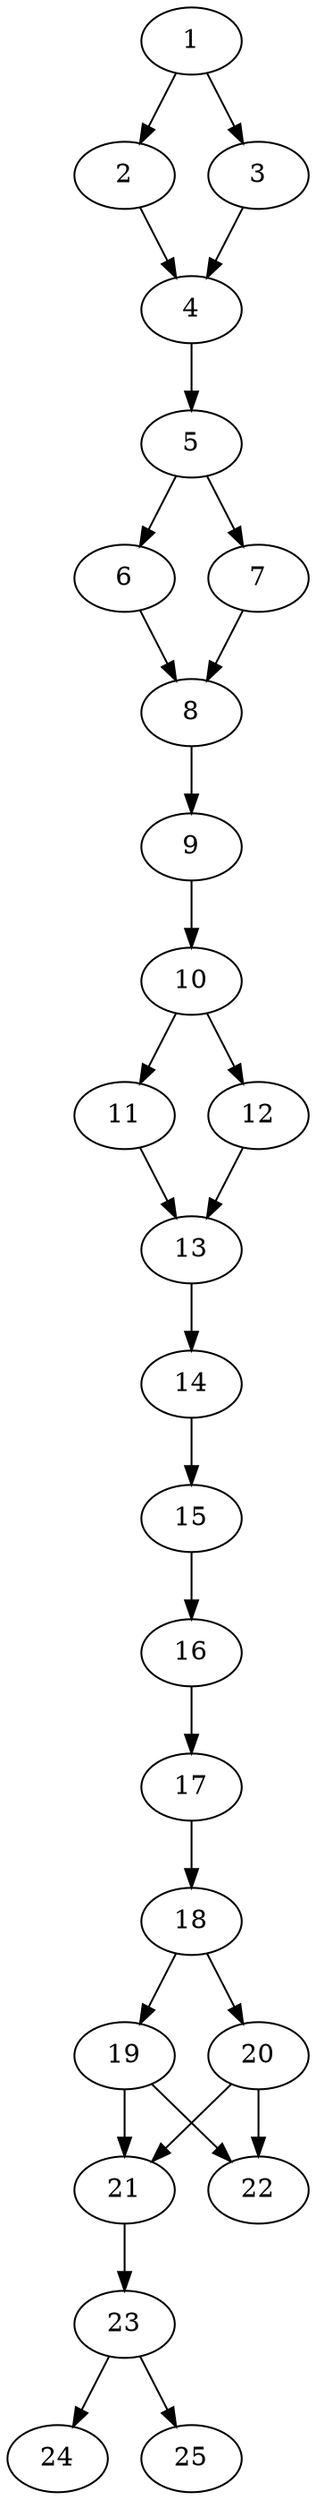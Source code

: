 // DAG automatically generated by daggen at Thu Oct  3 14:00:40 2019
// ./daggen --dot -n 25 --ccr 0.5 --fat 0.3 --regular 0.5 --density 0.9 --mindata 5242880 --maxdata 52428800 
digraph G {
  1 [size="79052800", alpha="0.11", expect_size="39526400"] 
  1 -> 2 [size ="39526400"]
  1 -> 3 [size ="39526400"]
  2 [size="44253184", alpha="0.11", expect_size="22126592"] 
  2 -> 4 [size ="22126592"]
  3 [size="56619008", alpha="0.09", expect_size="28309504"] 
  3 -> 4 [size ="28309504"]
  4 [size="32720896", alpha="0.03", expect_size="16360448"] 
  4 -> 5 [size ="16360448"]
  5 [size="65212416", alpha="0.06", expect_size="32606208"] 
  5 -> 6 [size ="32606208"]
  5 -> 7 [size ="32606208"]
  6 [size="100923392", alpha="0.16", expect_size="50461696"] 
  6 -> 8 [size ="50461696"]
  7 [size="29200384", alpha="0.10", expect_size="14600192"] 
  7 -> 8 [size ="14600192"]
  8 [size="53366784", alpha="0.20", expect_size="26683392"] 
  8 -> 9 [size ="26683392"]
  9 [size="71591936", alpha="0.20", expect_size="35795968"] 
  9 -> 10 [size ="35795968"]
  10 [size="52207616", alpha="0.04", expect_size="26103808"] 
  10 -> 11 [size ="26103808"]
  10 -> 12 [size ="26103808"]
  11 [size="101724160", alpha="0.12", expect_size="50862080"] 
  11 -> 13 [size ="50862080"]
  12 [size="56946688", alpha="0.16", expect_size="28473344"] 
  12 -> 13 [size ="28473344"]
  13 [size="14389248", alpha="0.05", expect_size="7194624"] 
  13 -> 14 [size ="7194624"]
  14 [size="58404864", alpha="0.16", expect_size="29202432"] 
  14 -> 15 [size ="29202432"]
  15 [size="71231488", alpha="0.01", expect_size="35615744"] 
  15 -> 16 [size ="35615744"]
  16 [size="99493888", alpha="0.17", expect_size="49746944"] 
  16 -> 17 [size ="49746944"]
  17 [size="78372864", alpha="0.15", expect_size="39186432"] 
  17 -> 18 [size ="39186432"]
  18 [size="29560832", alpha="0.16", expect_size="14780416"] 
  18 -> 19 [size ="14780416"]
  18 -> 20 [size ="14780416"]
  19 [size="27217920", alpha="0.19", expect_size="13608960"] 
  19 -> 21 [size ="13608960"]
  19 -> 22 [size ="13608960"]
  20 [size="27113472", alpha="0.18", expect_size="13556736"] 
  20 -> 21 [size ="13556736"]
  20 -> 22 [size ="13556736"]
  21 [size="43808768", alpha="0.12", expect_size="21904384"] 
  21 -> 23 [size ="21904384"]
  22 [size="100577280", alpha="0.13", expect_size="50288640"] 
  23 [size="80668672", alpha="0.04", expect_size="40334336"] 
  23 -> 24 [size ="40334336"]
  23 -> 25 [size ="40334336"]
  24 [size="103028736", alpha="0.19", expect_size="51514368"] 
  25 [size="86317056", alpha="0.06", expect_size="43158528"] 
}
